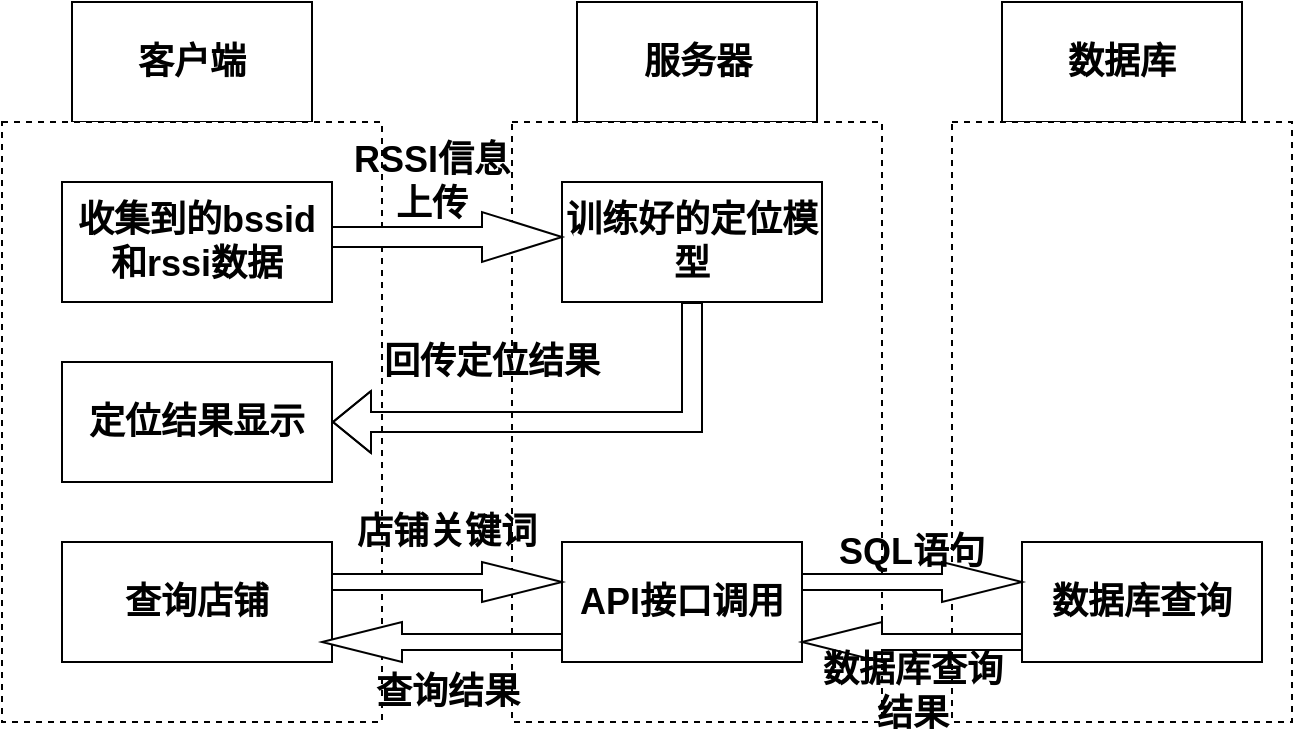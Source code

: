 <mxfile version="21.3.2" type="github">
  <diagram name="第 1 页" id="cqG2GHLHIReDGlcsqIr-">
    <mxGraphModel dx="1050" dy="549" grid="1" gridSize="10" guides="1" tooltips="1" connect="1" arrows="1" fold="1" page="1" pageScale="1" pageWidth="827" pageHeight="1169" math="0" shadow="0">
      <root>
        <mxCell id="0" />
        <mxCell id="1" parent="0" />
        <mxCell id="idRSTRk5p8x3pTHrCApB-1" value="客户端" style="rounded=0;whiteSpace=wrap;html=1;fontSize=18;fontStyle=1" vertex="1" parent="1">
          <mxGeometry x="85" y="110" width="120" height="60" as="geometry" />
        </mxCell>
        <mxCell id="idRSTRk5p8x3pTHrCApB-2" value="服务器" style="rounded=0;whiteSpace=wrap;html=1;fontSize=18;fontStyle=1" vertex="1" parent="1">
          <mxGeometry x="337.5" y="110" width="120" height="60" as="geometry" />
        </mxCell>
        <mxCell id="idRSTRk5p8x3pTHrCApB-3" value="数据库" style="rounded=0;whiteSpace=wrap;html=1;fontSize=18;fontStyle=1" vertex="1" parent="1">
          <mxGeometry x="550" y="110" width="120" height="60" as="geometry" />
        </mxCell>
        <mxCell id="idRSTRk5p8x3pTHrCApB-4" value="" style="rounded=0;whiteSpace=wrap;html=1;dashed=1;fontSize=18;fontStyle=1" vertex="1" parent="1">
          <mxGeometry x="50" y="170" width="190" height="300" as="geometry" />
        </mxCell>
        <mxCell id="idRSTRk5p8x3pTHrCApB-5" value="" style="rounded=0;whiteSpace=wrap;html=1;dashed=1;fontSize=18;fontStyle=1" vertex="1" parent="1">
          <mxGeometry x="305" y="170" width="185" height="300" as="geometry" />
        </mxCell>
        <mxCell id="idRSTRk5p8x3pTHrCApB-6" value="" style="rounded=0;whiteSpace=wrap;html=1;dashed=1;fontSize=18;fontStyle=1" vertex="1" parent="1">
          <mxGeometry x="525" y="170" width="170" height="300" as="geometry" />
        </mxCell>
        <mxCell id="idRSTRk5p8x3pTHrCApB-7" value="收集到的bssid和rssi数据" style="rounded=0;whiteSpace=wrap;html=1;fontSize=18;fontStyle=1" vertex="1" parent="1">
          <mxGeometry x="80" y="200" width="135" height="60" as="geometry" />
        </mxCell>
        <mxCell id="idRSTRk5p8x3pTHrCApB-8" value="训练好的定位模型" style="rounded=0;whiteSpace=wrap;html=1;fontSize=18;fontStyle=1" vertex="1" parent="1">
          <mxGeometry x="330" y="200" width="130" height="60" as="geometry" />
        </mxCell>
        <mxCell id="idRSTRk5p8x3pTHrCApB-10" value="" style="html=1;shadow=0;dashed=0;align=center;verticalAlign=middle;shape=mxgraph.arrows2.arrow;dy=0.6;dx=40;notch=0;fontSize=18;fontStyle=1" vertex="1" parent="1">
          <mxGeometry x="215" y="215" width="115" height="25" as="geometry" />
        </mxCell>
        <mxCell id="idRSTRk5p8x3pTHrCApB-11" value="RSSI信息上传" style="text;html=1;strokeColor=none;fillColor=none;align=center;verticalAlign=middle;whiteSpace=wrap;rounded=0;fontSize=18;fontStyle=1" vertex="1" parent="1">
          <mxGeometry x="225" y="185" width="80" height="30" as="geometry" />
        </mxCell>
        <mxCell id="idRSTRk5p8x3pTHrCApB-12" value="定位结果显示" style="rounded=0;whiteSpace=wrap;html=1;fontSize=18;fontStyle=1" vertex="1" parent="1">
          <mxGeometry x="80" y="290" width="135" height="60" as="geometry" />
        </mxCell>
        <mxCell id="idRSTRk5p8x3pTHrCApB-13" value="" style="shape=flexArrow;endArrow=classic;html=1;rounded=0;entryX=1;entryY=0.5;entryDx=0;entryDy=0;fontSize=18;fontStyle=1" edge="1" parent="1" source="idRSTRk5p8x3pTHrCApB-8" target="idRSTRk5p8x3pTHrCApB-12">
          <mxGeometry width="50" height="50" relative="1" as="geometry">
            <mxPoint x="280" y="500" as="sourcePoint" />
            <mxPoint x="440" y="490" as="targetPoint" />
            <Array as="points">
              <mxPoint x="395" y="320" />
            </Array>
          </mxGeometry>
        </mxCell>
        <mxCell id="idRSTRk5p8x3pTHrCApB-14" value="回传定位结果" style="text;html=1;strokeColor=none;fillColor=none;align=center;verticalAlign=middle;whiteSpace=wrap;rounded=0;fontSize=18;fontStyle=1" vertex="1" parent="1">
          <mxGeometry x="240" y="275" width="110" height="30" as="geometry" />
        </mxCell>
        <mxCell id="idRSTRk5p8x3pTHrCApB-15" value="查询店铺" style="rounded=0;whiteSpace=wrap;html=1;fontSize=18;fontStyle=1" vertex="1" parent="1">
          <mxGeometry x="80" y="380" width="135" height="60" as="geometry" />
        </mxCell>
        <mxCell id="idRSTRk5p8x3pTHrCApB-17" value="API接口调用" style="rounded=0;whiteSpace=wrap;html=1;fontSize=18;fontStyle=1" vertex="1" parent="1">
          <mxGeometry x="330" y="380" width="120" height="60" as="geometry" />
        </mxCell>
        <mxCell id="idRSTRk5p8x3pTHrCApB-18" value="数据库查询" style="rounded=0;whiteSpace=wrap;html=1;fontSize=18;fontStyle=1" vertex="1" parent="1">
          <mxGeometry x="560" y="380" width="120" height="60" as="geometry" />
        </mxCell>
        <mxCell id="idRSTRk5p8x3pTHrCApB-19" value="" style="html=1;shadow=0;dashed=0;align=center;verticalAlign=middle;shape=mxgraph.arrows2.arrow;dy=0.6;dx=40;notch=0;fontSize=18;fontStyle=1" vertex="1" parent="1">
          <mxGeometry x="215" y="390" width="115" height="20" as="geometry" />
        </mxCell>
        <mxCell id="idRSTRk5p8x3pTHrCApB-20" value="" style="html=1;shadow=0;dashed=0;align=center;verticalAlign=middle;shape=mxgraph.arrows2.arrow;dy=0.6;dx=40;notch=0;fontSize=18;fontStyle=1" vertex="1" parent="1">
          <mxGeometry x="450" y="390" width="110" height="20" as="geometry" />
        </mxCell>
        <mxCell id="idRSTRk5p8x3pTHrCApB-21" value="店铺关键词" style="text;html=1;strokeColor=none;fillColor=none;align=center;verticalAlign=middle;whiteSpace=wrap;rounded=0;fontSize=18;fontStyle=1" vertex="1" parent="1">
          <mxGeometry x="225" y="360" width="95" height="30" as="geometry" />
        </mxCell>
        <mxCell id="idRSTRk5p8x3pTHrCApB-22" value="SQL语句" style="text;html=1;strokeColor=none;fillColor=none;align=center;verticalAlign=middle;whiteSpace=wrap;rounded=0;fontSize=18;fontStyle=1" vertex="1" parent="1">
          <mxGeometry x="465" y="370" width="80" height="30" as="geometry" />
        </mxCell>
        <mxCell id="idRSTRk5p8x3pTHrCApB-23" value="" style="html=1;shadow=0;dashed=0;align=center;verticalAlign=middle;shape=mxgraph.arrows2.arrow;dy=0.6;dx=40;flipH=1;notch=0;fontSize=18;fontStyle=1" vertex="1" parent="1">
          <mxGeometry x="450" y="420" width="110" height="20" as="geometry" />
        </mxCell>
        <mxCell id="idRSTRk5p8x3pTHrCApB-24" value="" style="html=1;shadow=0;dashed=0;align=center;verticalAlign=middle;shape=mxgraph.arrows2.arrow;dy=0.6;dx=40;flipH=1;notch=0;fontSize=18;fontStyle=1" vertex="1" parent="1">
          <mxGeometry x="210" y="420" width="120" height="20" as="geometry" />
        </mxCell>
        <mxCell id="idRSTRk5p8x3pTHrCApB-25" value="查询结果" style="text;html=1;strokeColor=none;fillColor=none;align=center;verticalAlign=middle;whiteSpace=wrap;rounded=0;fontSize=18;fontStyle=1" vertex="1" parent="1">
          <mxGeometry x="232.5" y="440" width="80" height="30" as="geometry" />
        </mxCell>
        <mxCell id="idRSTRk5p8x3pTHrCApB-26" value="数据库查询结果" style="text;html=1;strokeColor=none;fillColor=none;align=center;verticalAlign=middle;whiteSpace=wrap;rounded=0;fontSize=18;fontStyle=1" vertex="1" parent="1">
          <mxGeometry x="457.5" y="440" width="95" height="30" as="geometry" />
        </mxCell>
      </root>
    </mxGraphModel>
  </diagram>
</mxfile>
